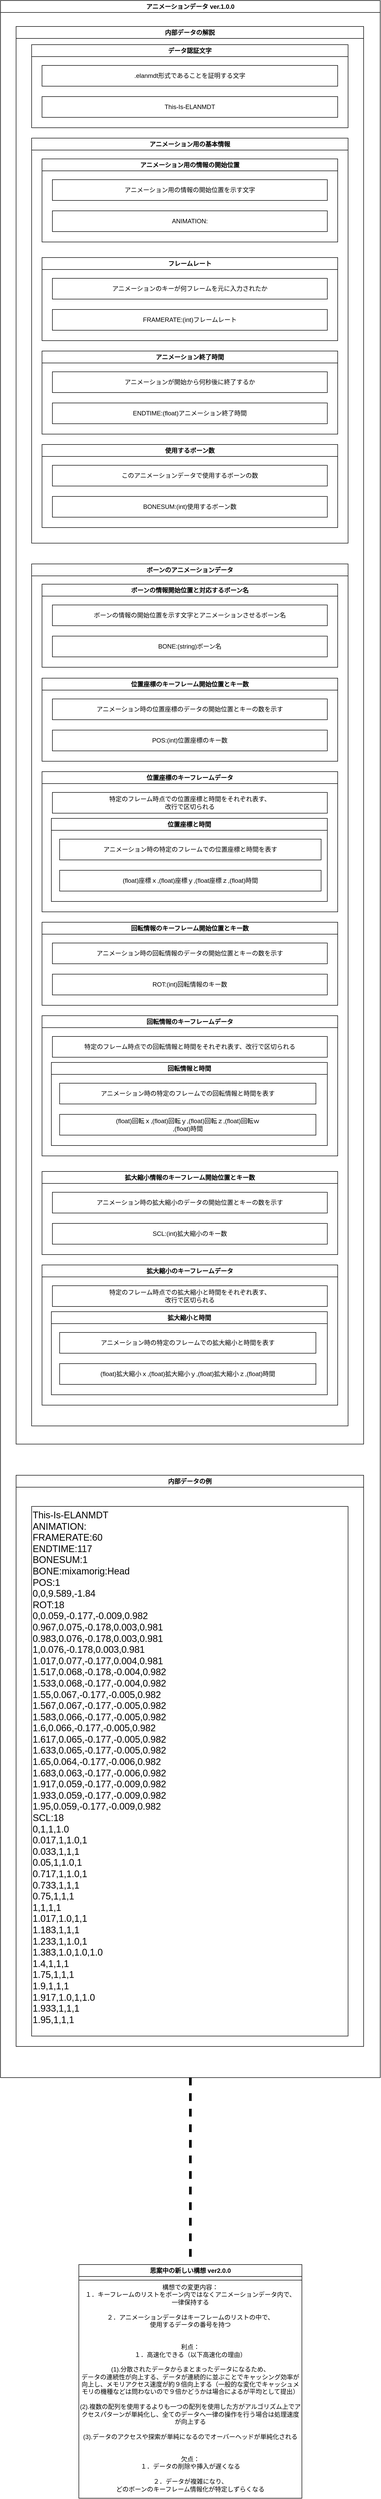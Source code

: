 <mxfile version="23.1.5" type="device" pages="2">
  <diagram name="アニメーションデータ ver.1.0.0" id="ns-oOASa20N8N9md24b6">
    <mxGraphModel dx="1050" dy="621" grid="1" gridSize="10" guides="1" tooltips="1" connect="1" arrows="1" fold="1" page="1" pageScale="1" pageWidth="827" pageHeight="1169" math="0" shadow="0">
      <root>
        <mxCell id="0" />
        <mxCell id="1" parent="0" />
        <mxCell id="GMUfneEbi1w7vBkl3CrJ-1" value="アニメーションデータ ver.1.0.0" style="swimlane;whiteSpace=wrap;html=1;swimlaneFillColor=default;startSize=23;" parent="1" vertex="1">
          <mxGeometry x="48" y="40" width="732" height="4000" as="geometry" />
        </mxCell>
        <mxCell id="xyjxqWzyAq_p76HiWR-n-2" value="内部データの解説" style="swimlane;whiteSpace=wrap;html=1;swimlaneFillColor=default;startSize=23;" parent="GMUfneEbi1w7vBkl3CrJ-1" vertex="1">
          <mxGeometry x="30" y="50" width="670" height="2730" as="geometry" />
        </mxCell>
        <mxCell id="xyjxqWzyAq_p76HiWR-n-3" value="データ認証文字" style="swimlane;whiteSpace=wrap;html=1;swimlaneFillColor=default;startSize=23;" parent="xyjxqWzyAq_p76HiWR-n-2" vertex="1">
          <mxGeometry x="30" y="35" width="610" height="160" as="geometry" />
        </mxCell>
        <mxCell id="6DJOaF95Bsvg0YeoqC6J-1" value=".elanmdt形式であることを証明する文字" style="rounded=0;whiteSpace=wrap;html=1;" parent="xyjxqWzyAq_p76HiWR-n-3" vertex="1">
          <mxGeometry x="20" y="40" width="570" height="40" as="geometry" />
        </mxCell>
        <mxCell id="6DJOaF95Bsvg0YeoqC6J-2" value="This-Is-ELANMDT" style="rounded=0;whiteSpace=wrap;html=1;" parent="xyjxqWzyAq_p76HiWR-n-3" vertex="1">
          <mxGeometry x="20" y="100" width="570" height="40" as="geometry" />
        </mxCell>
        <mxCell id="6DJOaF95Bsvg0YeoqC6J-3" value="アニメーション用の基本情報" style="swimlane;whiteSpace=wrap;html=1;swimlaneFillColor=default;startSize=23;" parent="xyjxqWzyAq_p76HiWR-n-2" vertex="1">
          <mxGeometry x="30" y="215" width="610" height="780" as="geometry" />
        </mxCell>
        <mxCell id="6DJOaF95Bsvg0YeoqC6J-6" value="アニメーション用の情報の開始位置" style="swimlane;whiteSpace=wrap;html=1;swimlaneFillColor=default;startSize=23;" parent="6DJOaF95Bsvg0YeoqC6J-3" vertex="1">
          <mxGeometry x="20" y="40" width="570" height="160" as="geometry" />
        </mxCell>
        <mxCell id="6DJOaF95Bsvg0YeoqC6J-7" value="アニメーション用の情報の開始位置を示す文字" style="rounded=0;whiteSpace=wrap;html=1;" parent="6DJOaF95Bsvg0YeoqC6J-6" vertex="1">
          <mxGeometry x="20" y="40" width="530" height="40" as="geometry" />
        </mxCell>
        <mxCell id="6DJOaF95Bsvg0YeoqC6J-8" value="ANIMATION:" style="rounded=0;whiteSpace=wrap;html=1;" parent="6DJOaF95Bsvg0YeoqC6J-6" vertex="1">
          <mxGeometry x="20" y="100" width="530" height="40" as="geometry" />
        </mxCell>
        <mxCell id="6DJOaF95Bsvg0YeoqC6J-9" value="フレームレート" style="swimlane;whiteSpace=wrap;html=1;swimlaneFillColor=default;startSize=23;" parent="6DJOaF95Bsvg0YeoqC6J-3" vertex="1">
          <mxGeometry x="20" y="230" width="570" height="160" as="geometry" />
        </mxCell>
        <mxCell id="6DJOaF95Bsvg0YeoqC6J-10" value="アニメーションのキーが何フレームを元に入力されたか" style="rounded=0;whiteSpace=wrap;html=1;" parent="6DJOaF95Bsvg0YeoqC6J-9" vertex="1">
          <mxGeometry x="20" y="40" width="530" height="40" as="geometry" />
        </mxCell>
        <mxCell id="6DJOaF95Bsvg0YeoqC6J-11" value="FRAMERATE:(int)フレームレート" style="rounded=0;whiteSpace=wrap;html=1;" parent="6DJOaF95Bsvg0YeoqC6J-9" vertex="1">
          <mxGeometry x="20" y="100" width="530" height="40" as="geometry" />
        </mxCell>
        <mxCell id="6DJOaF95Bsvg0YeoqC6J-12" value="アニメーション終了時間" style="swimlane;whiteSpace=wrap;html=1;swimlaneFillColor=default;startSize=23;" parent="6DJOaF95Bsvg0YeoqC6J-3" vertex="1">
          <mxGeometry x="20" y="410" width="570" height="160" as="geometry" />
        </mxCell>
        <mxCell id="6DJOaF95Bsvg0YeoqC6J-13" value="アニメーションが開始から何秒後に終了するか" style="rounded=0;whiteSpace=wrap;html=1;" parent="6DJOaF95Bsvg0YeoqC6J-12" vertex="1">
          <mxGeometry x="20" y="40" width="530" height="40" as="geometry" />
        </mxCell>
        <mxCell id="6DJOaF95Bsvg0YeoqC6J-14" value="ENDTIME:(float)アニメーション終了時間" style="rounded=0;whiteSpace=wrap;html=1;" parent="6DJOaF95Bsvg0YeoqC6J-12" vertex="1">
          <mxGeometry x="20" y="100" width="530" height="40" as="geometry" />
        </mxCell>
        <mxCell id="6DJOaF95Bsvg0YeoqC6J-21" value="使用するボーン数" style="swimlane;whiteSpace=wrap;html=1;swimlaneFillColor=default;startSize=23;" parent="6DJOaF95Bsvg0YeoqC6J-3" vertex="1">
          <mxGeometry x="20" y="590" width="570" height="160" as="geometry" />
        </mxCell>
        <mxCell id="6DJOaF95Bsvg0YeoqC6J-22" value="このアニメーションデータで使用するボーンの数" style="rounded=0;whiteSpace=wrap;html=1;" parent="6DJOaF95Bsvg0YeoqC6J-21" vertex="1">
          <mxGeometry x="20" y="40" width="530" height="40" as="geometry" />
        </mxCell>
        <mxCell id="6DJOaF95Bsvg0YeoqC6J-23" value="BONESUM:(int)使用するボーン数" style="rounded=0;whiteSpace=wrap;html=1;" parent="6DJOaF95Bsvg0YeoqC6J-21" vertex="1">
          <mxGeometry x="20" y="100" width="530" height="40" as="geometry" />
        </mxCell>
        <mxCell id="6DJOaF95Bsvg0YeoqC6J-18" value="ボーンのアニメーションデータ" style="swimlane;whiteSpace=wrap;html=1;swimlaneFillColor=default;startSize=23;" parent="xyjxqWzyAq_p76HiWR-n-2" vertex="1">
          <mxGeometry x="30" y="1035" width="610" height="1660" as="geometry" />
        </mxCell>
        <mxCell id="6DJOaF95Bsvg0YeoqC6J-24" value="ボーンの情報開始位置と対応するボーン名" style="swimlane;whiteSpace=wrap;html=1;swimlaneFillColor=default;startSize=23;" parent="6DJOaF95Bsvg0YeoqC6J-18" vertex="1">
          <mxGeometry x="20" y="39" width="570" height="160" as="geometry" />
        </mxCell>
        <mxCell id="6DJOaF95Bsvg0YeoqC6J-25" value="ボーンの情報の開始位置を示す文字とアニメーションさせるボーン名" style="rounded=0;whiteSpace=wrap;html=1;" parent="6DJOaF95Bsvg0YeoqC6J-24" vertex="1">
          <mxGeometry x="20" y="40" width="530" height="40" as="geometry" />
        </mxCell>
        <mxCell id="6DJOaF95Bsvg0YeoqC6J-26" value="BONE:(string)ボーン名" style="rounded=0;whiteSpace=wrap;html=1;" parent="6DJOaF95Bsvg0YeoqC6J-24" vertex="1">
          <mxGeometry x="20" y="100" width="530" height="40" as="geometry" />
        </mxCell>
        <mxCell id="az5S_fFX-L5cpTDoXgHB-1" value="位置座標のキーフレーム開始位置とキー数" style="swimlane;whiteSpace=wrap;html=1;swimlaneFillColor=default;startSize=23;" parent="6DJOaF95Bsvg0YeoqC6J-18" vertex="1">
          <mxGeometry x="20" y="220" width="570" height="160" as="geometry" />
        </mxCell>
        <mxCell id="az5S_fFX-L5cpTDoXgHB-2" value="アニメーション時の位置座標のデータの開始位置とキーの数を示す" style="rounded=0;whiteSpace=wrap;html=1;" parent="az5S_fFX-L5cpTDoXgHB-1" vertex="1">
          <mxGeometry x="20" y="40" width="530" height="40" as="geometry" />
        </mxCell>
        <mxCell id="az5S_fFX-L5cpTDoXgHB-3" value="POS:(int)位置座標のキー数" style="rounded=0;whiteSpace=wrap;html=1;" parent="az5S_fFX-L5cpTDoXgHB-1" vertex="1">
          <mxGeometry x="20" y="100" width="530" height="40" as="geometry" />
        </mxCell>
        <mxCell id="az5S_fFX-L5cpTDoXgHB-4" value="位置座標のキーフレームデータ" style="swimlane;whiteSpace=wrap;html=1;swimlaneFillColor=default;startSize=23;" parent="6DJOaF95Bsvg0YeoqC6J-18" vertex="1">
          <mxGeometry x="20" y="400" width="570" height="270" as="geometry" />
        </mxCell>
        <mxCell id="az5S_fFX-L5cpTDoXgHB-5" value="特定のフレーム時点での位置座標と時間をそれぞれ表す、&lt;br&gt;改行で区切られる" style="rounded=0;whiteSpace=wrap;html=1;" parent="az5S_fFX-L5cpTDoXgHB-4" vertex="1">
          <mxGeometry x="20" y="40" width="530" height="40" as="geometry" />
        </mxCell>
        <mxCell id="az5S_fFX-L5cpTDoXgHB-7" value="位置座標と時間" style="swimlane;whiteSpace=wrap;html=1;swimlaneFillColor=default;startSize=23;" parent="az5S_fFX-L5cpTDoXgHB-4" vertex="1">
          <mxGeometry x="18" y="90" width="532" height="160" as="geometry" />
        </mxCell>
        <mxCell id="az5S_fFX-L5cpTDoXgHB-8" value="アニメーション時の特定のフレームでの位置座標と時間を表す" style="rounded=0;whiteSpace=wrap;html=1;" parent="az5S_fFX-L5cpTDoXgHB-7" vertex="1">
          <mxGeometry x="16" y="40" width="504" height="40" as="geometry" />
        </mxCell>
        <mxCell id="az5S_fFX-L5cpTDoXgHB-9" value="(float)座標ｘ,(float)座標ｙ,(float座標ｚ,(float)時間" style="rounded=0;whiteSpace=wrap;html=1;" parent="az5S_fFX-L5cpTDoXgHB-7" vertex="1">
          <mxGeometry x="16" y="100" width="504" height="40" as="geometry" />
        </mxCell>
        <mxCell id="az5S_fFX-L5cpTDoXgHB-10" value="回転情報のキーフレームデータ" style="swimlane;whiteSpace=wrap;html=1;swimlaneFillColor=default;startSize=23;" parent="6DJOaF95Bsvg0YeoqC6J-18" vertex="1">
          <mxGeometry x="20" y="870" width="570" height="270" as="geometry" />
        </mxCell>
        <mxCell id="az5S_fFX-L5cpTDoXgHB-11" value="特定のフレーム時点での回転情報と時間をそれぞれ表す、改行で区切られる" style="rounded=0;whiteSpace=wrap;html=1;" parent="az5S_fFX-L5cpTDoXgHB-10" vertex="1">
          <mxGeometry x="20" y="40" width="530" height="40" as="geometry" />
        </mxCell>
        <mxCell id="az5S_fFX-L5cpTDoXgHB-12" value="回転情報と時間" style="swimlane;whiteSpace=wrap;html=1;swimlaneFillColor=default;startSize=23;" parent="az5S_fFX-L5cpTDoXgHB-10" vertex="1">
          <mxGeometry x="18" y="90" width="532" height="160" as="geometry" />
        </mxCell>
        <mxCell id="az5S_fFX-L5cpTDoXgHB-13" value="アニメーション時の特定のフレームでの回転情報と時間を表す" style="rounded=0;whiteSpace=wrap;html=1;" parent="az5S_fFX-L5cpTDoXgHB-12" vertex="1">
          <mxGeometry x="16" y="40" width="494" height="40" as="geometry" />
        </mxCell>
        <mxCell id="az5S_fFX-L5cpTDoXgHB-14" value="(float)回転ｘ,(float)回転ｙ,(float)回転ｚ,(float)回転ｗ&lt;br&gt;,(float)時間" style="rounded=0;whiteSpace=wrap;html=1;" parent="az5S_fFX-L5cpTDoXgHB-12" vertex="1">
          <mxGeometry x="16" y="100" width="494" height="40" as="geometry" />
        </mxCell>
        <mxCell id="az5S_fFX-L5cpTDoXgHB-15" value="回転情報のキーフレーム開始位置とキー数" style="swimlane;whiteSpace=wrap;html=1;swimlaneFillColor=default;startSize=23;" parent="6DJOaF95Bsvg0YeoqC6J-18" vertex="1">
          <mxGeometry x="20" y="690" width="570" height="160" as="geometry" />
        </mxCell>
        <mxCell id="az5S_fFX-L5cpTDoXgHB-16" value="アニメーション時の回転情報のデータの開始位置とキーの数を示す" style="rounded=0;whiteSpace=wrap;html=1;" parent="az5S_fFX-L5cpTDoXgHB-15" vertex="1">
          <mxGeometry x="20" y="40" width="530" height="40" as="geometry" />
        </mxCell>
        <mxCell id="az5S_fFX-L5cpTDoXgHB-17" value="ROT:(int)回転情報のキー数" style="rounded=0;whiteSpace=wrap;html=1;" parent="az5S_fFX-L5cpTDoXgHB-15" vertex="1">
          <mxGeometry x="20" y="100" width="530" height="40" as="geometry" />
        </mxCell>
        <mxCell id="az5S_fFX-L5cpTDoXgHB-23" value="拡大縮小のキーフレームデータ" style="swimlane;whiteSpace=wrap;html=1;swimlaneFillColor=default;startSize=23;" parent="6DJOaF95Bsvg0YeoqC6J-18" vertex="1">
          <mxGeometry x="20" y="1350" width="570" height="270" as="geometry" />
        </mxCell>
        <mxCell id="az5S_fFX-L5cpTDoXgHB-24" value="特定のフレーム時点での拡大縮小と時間をそれぞれ表す、&lt;br&gt;改行で区切られる" style="rounded=0;whiteSpace=wrap;html=1;" parent="az5S_fFX-L5cpTDoXgHB-23" vertex="1">
          <mxGeometry x="20" y="40" width="530" height="40" as="geometry" />
        </mxCell>
        <mxCell id="az5S_fFX-L5cpTDoXgHB-25" value="拡大縮小と時間" style="swimlane;whiteSpace=wrap;html=1;swimlaneFillColor=default;startSize=23;" parent="az5S_fFX-L5cpTDoXgHB-23" vertex="1">
          <mxGeometry x="18" y="90" width="532" height="160" as="geometry" />
        </mxCell>
        <mxCell id="az5S_fFX-L5cpTDoXgHB-26" value="アニメーション時の特定のフレームでの拡大縮小と時間を表す" style="rounded=0;whiteSpace=wrap;html=1;" parent="az5S_fFX-L5cpTDoXgHB-25" vertex="1">
          <mxGeometry x="16" y="40" width="494" height="40" as="geometry" />
        </mxCell>
        <mxCell id="az5S_fFX-L5cpTDoXgHB-27" value="(float)拡大縮小ｘ,(float)拡大縮小ｙ,(float)拡大縮小ｚ,(float)時間" style="rounded=0;whiteSpace=wrap;html=1;" parent="az5S_fFX-L5cpTDoXgHB-25" vertex="1">
          <mxGeometry x="16" y="100" width="494" height="40" as="geometry" />
        </mxCell>
        <mxCell id="az5S_fFX-L5cpTDoXgHB-28" value="拡大縮小情報のキーフレーム開始位置とキー数" style="swimlane;whiteSpace=wrap;html=1;swimlaneFillColor=default;startSize=23;" parent="6DJOaF95Bsvg0YeoqC6J-18" vertex="1">
          <mxGeometry x="20" y="1170" width="570" height="160" as="geometry" />
        </mxCell>
        <mxCell id="az5S_fFX-L5cpTDoXgHB-29" value="アニメーション時の拡大縮小のデータの開始位置とキーの数を示す" style="rounded=0;whiteSpace=wrap;html=1;" parent="az5S_fFX-L5cpTDoXgHB-28" vertex="1">
          <mxGeometry x="20" y="40" width="530" height="40" as="geometry" />
        </mxCell>
        <mxCell id="az5S_fFX-L5cpTDoXgHB-30" value="SCL:(int)拡大縮小のキー数" style="rounded=0;whiteSpace=wrap;html=1;" parent="az5S_fFX-L5cpTDoXgHB-28" vertex="1">
          <mxGeometry x="20" y="100" width="530" height="40" as="geometry" />
        </mxCell>
        <mxCell id="az5S_fFX-L5cpTDoXgHB-33" value="内部データの例" style="swimlane;whiteSpace=wrap;html=1;swimlaneFillColor=default;startSize=23;" parent="GMUfneEbi1w7vBkl3CrJ-1" vertex="1">
          <mxGeometry x="30" y="2840" width="670" height="1100" as="geometry" />
        </mxCell>
        <mxCell id="az5S_fFX-L5cpTDoXgHB-78" value="&lt;div style=&quot;font-size: 18px;&quot;&gt;This-Is-ELANMDT&lt;/div&gt;&lt;div style=&quot;font-size: 18px;&quot;&gt;ANIMATION:&lt;/div&gt;&lt;div style=&quot;font-size: 18px;&quot;&gt;FRAMERATE:60&lt;/div&gt;&lt;div style=&quot;font-size: 18px;&quot;&gt;ENDTIME:117&lt;/div&gt;&lt;div style=&quot;font-size: 18px;&quot;&gt;BONESUM:1&lt;/div&gt;&lt;div style=&quot;font-size: 18px;&quot;&gt;BONE:mixamorig:Head&lt;/div&gt;&lt;div style=&quot;font-size: 18px;&quot;&gt;POS:1&lt;/div&gt;&lt;div style=&quot;font-size: 18px;&quot;&gt;0,0,9.589,-1.84&lt;/div&gt;&lt;div style=&quot;font-size: 18px;&quot;&gt;ROT:18&lt;/div&gt;&lt;div style=&quot;font-size: 18px;&quot;&gt;0,0.059,-0.177,-0.009,0.982&lt;/div&gt;&lt;div style=&quot;font-size: 18px;&quot;&gt;0.967,0.075,-0.178,0.003,0.981&lt;/div&gt;&lt;div style=&quot;font-size: 18px;&quot;&gt;0.983,0.076,-0.178,0.003,0.981&lt;/div&gt;&lt;div style=&quot;font-size: 18px;&quot;&gt;1,0.076,-0.178,0.003,0.981&lt;/div&gt;&lt;div style=&quot;font-size: 18px;&quot;&gt;1.017,0.077,-0.177,0.004,0.981&lt;/div&gt;&lt;div style=&quot;font-size: 18px;&quot;&gt;1.517,0.068,-0.178,-0.004,0.982&lt;/div&gt;&lt;div style=&quot;font-size: 18px;&quot;&gt;1.533,0.068,-0.177,-0.004,0.982&lt;/div&gt;&lt;div style=&quot;font-size: 18px;&quot;&gt;1.55,0.067,-0.177,-0.005,0.982&lt;/div&gt;&lt;div style=&quot;font-size: 18px;&quot;&gt;1.567,0.067,-0.177,-0.005,0.982&lt;/div&gt;&lt;div style=&quot;font-size: 18px;&quot;&gt;1.583,0.066,-0.177,-0.005,0.982&lt;/div&gt;&lt;div style=&quot;font-size: 18px;&quot;&gt;1.6,0.066,-0.177,-0.005,0.982&lt;/div&gt;&lt;div style=&quot;font-size: 18px;&quot;&gt;1.617,0.065,-0.177,-0.005,0.982&lt;/div&gt;&lt;div style=&quot;font-size: 18px;&quot;&gt;1.633,0.065,-0.177,-0.005,0.982&lt;/div&gt;&lt;div style=&quot;font-size: 18px;&quot;&gt;1.65,0.064,-0.177,-0.006,0.982&lt;/div&gt;&lt;div style=&quot;font-size: 18px;&quot;&gt;1.683,0.063,-0.177,-0.006,0.982&lt;/div&gt;&lt;div style=&quot;font-size: 18px;&quot;&gt;1.917,0.059,-0.177,-0.009,0.982&lt;/div&gt;&lt;div style=&quot;font-size: 18px;&quot;&gt;1.933,0.059,-0.177,-0.009,0.982&lt;/div&gt;&lt;div style=&quot;font-size: 18px;&quot;&gt;1.95,0.059,-0.177,-0.009,0.982&lt;/div&gt;&lt;div style=&quot;font-size: 18px;&quot;&gt;SCL:18&lt;/div&gt;&lt;div style=&quot;font-size: 18px;&quot;&gt;0,1,1,1.0&lt;/div&gt;&lt;div style=&quot;font-size: 18px;&quot;&gt;0.017,1,1.0,1&lt;/div&gt;&lt;div style=&quot;font-size: 18px;&quot;&gt;0.033,1,1,1&lt;/div&gt;&lt;div style=&quot;font-size: 18px;&quot;&gt;0.05,1,1.0,1&lt;/div&gt;&lt;div style=&quot;font-size: 18px;&quot;&gt;0.717,1,1.0,1&lt;/div&gt;&lt;div style=&quot;font-size: 18px;&quot;&gt;0.733,1,1,1&lt;/div&gt;&lt;div style=&quot;font-size: 18px;&quot;&gt;0.75,1,1,1&lt;/div&gt;&lt;div style=&quot;font-size: 18px;&quot;&gt;1,1,1,1&lt;/div&gt;&lt;div style=&quot;font-size: 18px;&quot;&gt;1.017,1.0,1,1&lt;/div&gt;&lt;div style=&quot;font-size: 18px;&quot;&gt;1.183,1,1,1&lt;/div&gt;&lt;div style=&quot;font-size: 18px;&quot;&gt;1.233,1,1.0,1&lt;/div&gt;&lt;div style=&quot;font-size: 18px;&quot;&gt;1.383,1.0,1.0,1.0&lt;/div&gt;&lt;div style=&quot;font-size: 18px;&quot;&gt;1.4,1,1,1&lt;/div&gt;&lt;div style=&quot;font-size: 18px;&quot;&gt;1.75,1,1,1&lt;/div&gt;&lt;div style=&quot;font-size: 18px;&quot;&gt;1.9,1,1,1&lt;/div&gt;&lt;div style=&quot;font-size: 18px;&quot;&gt;1.917,1.0,1,1.0&lt;/div&gt;&lt;div style=&quot;font-size: 18px;&quot;&gt;1.933,1,1,1&lt;/div&gt;&lt;div style=&quot;font-size: 18px;&quot;&gt;1.95,1,1,1&lt;/div&gt;" style="rounded=0;whiteSpace=wrap;html=1;align=left;verticalAlign=top;fontSize=18;" parent="az5S_fFX-L5cpTDoXgHB-33" vertex="1">
          <mxGeometry x="30" y="60" width="610" height="1020" as="geometry" />
        </mxCell>
        <mxCell id="SUwbFnlYb4hJcepookji-2" value="" style="endArrow=none;dashed=1;html=1;strokeWidth=5;rounded=0;entryX=0.5;entryY=0;entryDx=0;entryDy=0;exitX=0.5;exitY=1;exitDx=0;exitDy=0;" parent="1" source="GMUfneEbi1w7vBkl3CrJ-1" target="SUwbFnlYb4hJcepookji-3" edge="1">
          <mxGeometry width="50" height="50" relative="1" as="geometry">
            <mxPoint x="450" y="4080" as="sourcePoint" />
            <mxPoint x="709" y="3580" as="targetPoint" />
          </mxGeometry>
        </mxCell>
        <mxCell id="SUwbFnlYb4hJcepookji-3" value="思案中の新しい構想 ver2.0.0" style="swimlane;whiteSpace=wrap;html=1;swimlaneFillColor=default;" parent="1" vertex="1">
          <mxGeometry x="199" y="4400" width="430" height="450" as="geometry" />
        </mxCell>
        <mxCell id="SUwbFnlYb4hJcepookji-4" value="構想での変更内容：&lt;br&gt;１．キーフレームのリストをボーン内ではなくアニメーションデータ内で、&lt;br&gt;一律保持する&lt;br&gt;&lt;br&gt;２．アニメーションデータはキーフレームのリストの中で、&lt;br&gt;使用するデータの番号を持つ&lt;br&gt;&lt;br&gt;&lt;br&gt;利点：&lt;br&gt;１．高速化できる（以下高速化の理由）&lt;br&gt;&lt;br&gt;(1).分散されたデータからまとまったデータになるため、&lt;br&gt;データの連続性が向上する、データが連続的に並ぶことでキャッシング効率が向上し、メモリアクセス速度が約９倍向上する（一般的な変化でキャッシュメモリの機種などは問わないので９倍かどうかは場合によるが平均として提出）&lt;br&gt;&lt;br&gt;(2).複数の配列を使用するよりも一つの配列を使用した方がアルゴリズム上でアクセスパターンが単純化し、全てのデータへ一律の操作を行う場合は処理速度が向上する&lt;br&gt;&lt;br&gt;(3).データのアクセスや探索が単純になるのでオーバーヘッドが単純化される&lt;br&gt;&lt;br&gt;&lt;br&gt;欠点：&lt;br&gt;１．データの削除や挿入が遅くなる&lt;br&gt;&lt;br&gt;２．データが複雑になり、&lt;br&gt;どのボーンのキーフレーム情報化が特定しずらくなる" style="rounded=0;whiteSpace=wrap;html=1;horizontal=1;verticalAlign=top;" parent="SUwbFnlYb4hJcepookji-3" vertex="1">
          <mxGeometry y="30" width="430" height="420" as="geometry" />
        </mxCell>
      </root>
    </mxGraphModel>
  </diagram>
  <diagram id="RpcI-Fc32tAG5pqE7Hcq" name="アニメーションデータ ver.2.0.0">
    <mxGraphModel dx="1050" dy="621" grid="1" gridSize="10" guides="1" tooltips="1" connect="1" arrows="1" fold="1" page="1" pageScale="1" pageWidth="827" pageHeight="1169" math="0" shadow="0">
      <root>
        <mxCell id="0" />
        <mxCell id="1" parent="0" />
        <mxCell id="58IFB2WP7LMsStTimwMG-1" value="アニメーションデータ ver.2.0.0" style="swimlane;whiteSpace=wrap;html=1;swimlaneFillColor=default;startSize=23;" parent="1" vertex="1">
          <mxGeometry x="48" y="40" width="732" height="4600" as="geometry" />
        </mxCell>
        <mxCell id="58IFB2WP7LMsStTimwMG-2" value="内部データの解説" style="swimlane;whiteSpace=wrap;html=1;swimlaneFillColor=default;startSize=23;" parent="58IFB2WP7LMsStTimwMG-1" vertex="1">
          <mxGeometry x="30" y="50" width="670" height="3280" as="geometry" />
        </mxCell>
        <mxCell id="58IFB2WP7LMsStTimwMG-3" value="データ認証文字" style="swimlane;whiteSpace=wrap;html=1;swimlaneFillColor=default;startSize=23;" parent="58IFB2WP7LMsStTimwMG-2" vertex="1">
          <mxGeometry x="30" y="35" width="610" height="160" as="geometry" />
        </mxCell>
        <mxCell id="58IFB2WP7LMsStTimwMG-4" value=".elanmdt形式であることを証明する文字" style="rounded=0;whiteSpace=wrap;html=1;" parent="58IFB2WP7LMsStTimwMG-3" vertex="1">
          <mxGeometry x="20" y="40" width="570" height="40" as="geometry" />
        </mxCell>
        <mxCell id="58IFB2WP7LMsStTimwMG-5" value="This-Is-ELANMDT" style="rounded=0;whiteSpace=wrap;html=1;" parent="58IFB2WP7LMsStTimwMG-3" vertex="1">
          <mxGeometry x="20" y="100" width="570" height="40" as="geometry" />
        </mxCell>
        <mxCell id="58IFB2WP7LMsStTimwMG-6" value="アニメーション用の基本情報" style="swimlane;whiteSpace=wrap;html=1;swimlaneFillColor=default;startSize=23;" parent="58IFB2WP7LMsStTimwMG-2" vertex="1">
          <mxGeometry x="30" y="215" width="610" height="595" as="geometry" />
        </mxCell>
        <mxCell id="58IFB2WP7LMsStTimwMG-7" value="アニメーション用の情報の開始位置" style="swimlane;whiteSpace=wrap;html=1;swimlaneFillColor=default;startSize=23;" parent="58IFB2WP7LMsStTimwMG-6" vertex="1">
          <mxGeometry x="20" y="40" width="570" height="160" as="geometry" />
        </mxCell>
        <mxCell id="58IFB2WP7LMsStTimwMG-8" value="アニメーション用の情報の開始位置を示す文字" style="rounded=0;whiteSpace=wrap;html=1;" parent="58IFB2WP7LMsStTimwMG-7" vertex="1">
          <mxGeometry x="20" y="40" width="530" height="40" as="geometry" />
        </mxCell>
        <mxCell id="58IFB2WP7LMsStTimwMG-9" value="ANIMATION:" style="rounded=0;whiteSpace=wrap;html=1;" parent="58IFB2WP7LMsStTimwMG-7" vertex="1">
          <mxGeometry x="20" y="100" width="530" height="40" as="geometry" />
        </mxCell>
        <mxCell id="58IFB2WP7LMsStTimwMG-10" value="フレームレート" style="swimlane;whiteSpace=wrap;html=1;swimlaneFillColor=default;startSize=23;" parent="58IFB2WP7LMsStTimwMG-6" vertex="1">
          <mxGeometry x="20" y="230" width="570" height="160" as="geometry" />
        </mxCell>
        <mxCell id="58IFB2WP7LMsStTimwMG-11" value="アニメーションのキーが何フレームを元に入力されたか" style="rounded=0;whiteSpace=wrap;html=1;" parent="58IFB2WP7LMsStTimwMG-10" vertex="1">
          <mxGeometry x="20" y="40" width="530" height="40" as="geometry" />
        </mxCell>
        <mxCell id="58IFB2WP7LMsStTimwMG-12" value="FRAMERATE:(int)フレームレート" style="rounded=0;whiteSpace=wrap;html=1;" parent="58IFB2WP7LMsStTimwMG-10" vertex="1">
          <mxGeometry x="20" y="100" width="530" height="40" as="geometry" />
        </mxCell>
        <mxCell id="58IFB2WP7LMsStTimwMG-13" value="アニメーション終了時間" style="swimlane;whiteSpace=wrap;html=1;swimlaneFillColor=default;startSize=23;" parent="58IFB2WP7LMsStTimwMG-6" vertex="1">
          <mxGeometry x="20" y="410" width="570" height="160" as="geometry" />
        </mxCell>
        <mxCell id="58IFB2WP7LMsStTimwMG-14" value="アニメーションが開始から何秒後に終了するか" style="rounded=0;whiteSpace=wrap;html=1;" parent="58IFB2WP7LMsStTimwMG-13" vertex="1">
          <mxGeometry x="20" y="40" width="530" height="40" as="geometry" />
        </mxCell>
        <mxCell id="58IFB2WP7LMsStTimwMG-15" value="ENDTIME:(float)アニメーション終了時間" style="rounded=0;whiteSpace=wrap;html=1;" parent="58IFB2WP7LMsStTimwMG-13" vertex="1">
          <mxGeometry x="20" y="100" width="530" height="40" as="geometry" />
        </mxCell>
        <mxCell id="58IFB2WP7LMsStTimwMG-19" value="ボーンのアニメーションデータ" style="swimlane;whiteSpace=wrap;html=1;swimlaneFillColor=default;startSize=23;" parent="58IFB2WP7LMsStTimwMG-2" vertex="1">
          <mxGeometry x="30" y="2460" width="610" height="800" as="geometry" />
        </mxCell>
        <mxCell id="58IFB2WP7LMsStTimwMG-20" value="ボーンの情報開始位置と対応するボーン名" style="swimlane;whiteSpace=wrap;html=1;swimlaneFillColor=default;startSize=23;" parent="58IFB2WP7LMsStTimwMG-19" vertex="1">
          <mxGeometry x="20" y="45" width="570" height="160" as="geometry" />
        </mxCell>
        <mxCell id="58IFB2WP7LMsStTimwMG-21" value="ボーンの情報の開始位置を示す文字とアニメーションさせるボーン名" style="rounded=0;whiteSpace=wrap;html=1;" parent="58IFB2WP7LMsStTimwMG-20" vertex="1">
          <mxGeometry x="20" y="40" width="530" height="40" as="geometry" />
        </mxCell>
        <mxCell id="58IFB2WP7LMsStTimwMG-22" value="BONE:(string)ボーン名" style="rounded=0;whiteSpace=wrap;html=1;" parent="58IFB2WP7LMsStTimwMG-20" vertex="1">
          <mxGeometry x="20" y="100" width="530" height="40" as="geometry" />
        </mxCell>
        <mxCell id="2RQAqguAtwkUrcWFKZFE-4" value="使用する位置座標のキーフレーム数と使用する番号の開始番号" style="swimlane;whiteSpace=wrap;html=1;swimlaneFillColor=default;startSize=23;" parent="58IFB2WP7LMsStTimwMG-19" vertex="1">
          <mxGeometry x="20" y="230" width="570" height="160" as="geometry" />
        </mxCell>
        <mxCell id="2RQAqguAtwkUrcWFKZFE-5" value="使用するキーフレームの開始番地と終了番号を持つことで&lt;br&gt;位置座標のキーフレームリスト内のどこからどこまでが使用するデータかを指定できる" style="rounded=0;whiteSpace=wrap;html=1;" parent="2RQAqguAtwkUrcWFKZFE-4" vertex="1">
          <mxGeometry x="20" y="40" width="530" height="40" as="geometry" />
        </mxCell>
        <mxCell id="2RQAqguAtwkUrcWFKZFE-6" value="(int)開始番号,(int)終了番号" style="rounded=0;whiteSpace=wrap;html=1;" parent="2RQAqguAtwkUrcWFKZFE-4" vertex="1">
          <mxGeometry x="20" y="100" width="530" height="40" as="geometry" />
        </mxCell>
        <mxCell id="2RQAqguAtwkUrcWFKZFE-7" value="回転情報のキーフレーム数と使用する番号の開始番号" style="swimlane;whiteSpace=wrap;html=1;swimlaneFillColor=default;startSize=23;" parent="58IFB2WP7LMsStTimwMG-19" vertex="1">
          <mxGeometry x="20" y="420" width="570" height="160" as="geometry" />
        </mxCell>
        <mxCell id="2RQAqguAtwkUrcWFKZFE-8" value="使用するキーフレームの開始番地と終了番号を持つことで&lt;br&gt;回転情報のキーフレームリスト内のどこからどこまでが使用するデータかを指定できる" style="rounded=0;whiteSpace=wrap;html=1;" parent="2RQAqguAtwkUrcWFKZFE-7" vertex="1">
          <mxGeometry x="20" y="40" width="530" height="40" as="geometry" />
        </mxCell>
        <mxCell id="slc8qmWwCd6hQzcKO4-u-1" value="(int)開始番号,(int)終了番号" style="rounded=0;whiteSpace=wrap;html=1;" parent="2RQAqguAtwkUrcWFKZFE-7" vertex="1">
          <mxGeometry x="20" y="100" width="530" height="40" as="geometry" />
        </mxCell>
        <mxCell id="2RQAqguAtwkUrcWFKZFE-10" value="拡大縮小のキーフレーム数と使用する番号の開始番号" style="swimlane;whiteSpace=wrap;html=1;swimlaneFillColor=default;startSize=23;" parent="58IFB2WP7LMsStTimwMG-19" vertex="1">
          <mxGeometry x="20" y="610" width="570" height="160" as="geometry" />
        </mxCell>
        <mxCell id="2RQAqguAtwkUrcWFKZFE-11" value="使用するキーフレームの開始番地と終了番号を持つことで&lt;br&gt;拡大縮小のキーフレームリスト内のどこからどこまでが使用するデータかを指定できる" style="rounded=0;whiteSpace=wrap;html=1;" parent="2RQAqguAtwkUrcWFKZFE-10" vertex="1">
          <mxGeometry x="20" y="40" width="530" height="40" as="geometry" />
        </mxCell>
        <mxCell id="slc8qmWwCd6hQzcKO4-u-2" value="(int)開始番号,(int)終了番号" style="rounded=0;whiteSpace=wrap;html=1;" parent="2RQAqguAtwkUrcWFKZFE-10" vertex="1">
          <mxGeometry x="21" y="100" width="530" height="40" as="geometry" />
        </mxCell>
        <mxCell id="58IFB2WP7LMsStTimwMG-26" value="位置座標のキーフレームデータ" style="swimlane;whiteSpace=wrap;html=1;swimlaneFillColor=default;startSize=23;" parent="58IFB2WP7LMsStTimwMG-2" vertex="1">
          <mxGeometry x="50" y="1010" width="570" height="270" as="geometry" />
        </mxCell>
        <mxCell id="58IFB2WP7LMsStTimwMG-27" value="特定のフレーム時点での位置座標と時間をそれぞれ表す、&lt;br&gt;改行で区切られる" style="rounded=0;whiteSpace=wrap;html=1;" parent="58IFB2WP7LMsStTimwMG-26" vertex="1">
          <mxGeometry x="20" y="40" width="530" height="40" as="geometry" />
        </mxCell>
        <mxCell id="58IFB2WP7LMsStTimwMG-28" value="位置座標と時間" style="swimlane;whiteSpace=wrap;html=1;swimlaneFillColor=default;startSize=23;" parent="58IFB2WP7LMsStTimwMG-26" vertex="1">
          <mxGeometry x="18" y="90" width="532" height="160" as="geometry" />
        </mxCell>
        <mxCell id="58IFB2WP7LMsStTimwMG-29" value="アニメーション時の特定のフレームでの位置座標と時間を表す" style="rounded=0;whiteSpace=wrap;html=1;" parent="58IFB2WP7LMsStTimwMG-28" vertex="1">
          <mxGeometry x="16" y="40" width="504" height="40" as="geometry" />
        </mxCell>
        <mxCell id="58IFB2WP7LMsStTimwMG-30" value="(float)座標ｘ,(float)座標ｙ,(float座標ｚ,(float)時間" style="rounded=0;whiteSpace=wrap;html=1;" parent="58IFB2WP7LMsStTimwMG-28" vertex="1">
          <mxGeometry x="16" y="100" width="504" height="40" as="geometry" />
        </mxCell>
        <mxCell id="58IFB2WP7LMsStTimwMG-23" value="位置座標のキーフレーム開始位置とキー数" style="swimlane;whiteSpace=wrap;html=1;swimlaneFillColor=default;startSize=23;" parent="58IFB2WP7LMsStTimwMG-2" vertex="1">
          <mxGeometry x="50" y="830" width="570" height="160" as="geometry" />
        </mxCell>
        <mxCell id="58IFB2WP7LMsStTimwMG-24" value="アニメーション時の位置座標のデータの開始位置とキーの数を示す" style="rounded=0;whiteSpace=wrap;html=1;" parent="58IFB2WP7LMsStTimwMG-23" vertex="1">
          <mxGeometry x="20" y="40" width="530" height="40" as="geometry" />
        </mxCell>
        <mxCell id="58IFB2WP7LMsStTimwMG-25" value="POS:(int)位置座標のキー数" style="rounded=0;whiteSpace=wrap;html=1;" parent="58IFB2WP7LMsStTimwMG-23" vertex="1">
          <mxGeometry x="20" y="100" width="530" height="40" as="geometry" />
        </mxCell>
        <mxCell id="58IFB2WP7LMsStTimwMG-36" value="回転情報のキーフレーム開始位置とキー数" style="swimlane;whiteSpace=wrap;html=1;swimlaneFillColor=default;startSize=23;" parent="58IFB2WP7LMsStTimwMG-2" vertex="1">
          <mxGeometry x="50" y="1300" width="570" height="160" as="geometry" />
        </mxCell>
        <mxCell id="58IFB2WP7LMsStTimwMG-37" value="アニメーション時の回転情報のデータの開始位置とキーの数を示す" style="rounded=0;whiteSpace=wrap;html=1;" parent="58IFB2WP7LMsStTimwMG-36" vertex="1">
          <mxGeometry x="20" y="40" width="530" height="40" as="geometry" />
        </mxCell>
        <mxCell id="58IFB2WP7LMsStTimwMG-38" value="ROT:(int)回転情報のキー数" style="rounded=0;whiteSpace=wrap;html=1;" parent="58IFB2WP7LMsStTimwMG-36" vertex="1">
          <mxGeometry x="20" y="100" width="530" height="40" as="geometry" />
        </mxCell>
        <mxCell id="58IFB2WP7LMsStTimwMG-31" value="回転情報のキーフレームデータ" style="swimlane;whiteSpace=wrap;html=1;swimlaneFillColor=default;startSize=23;" parent="58IFB2WP7LMsStTimwMG-2" vertex="1">
          <mxGeometry x="50" y="1480" width="570" height="270" as="geometry" />
        </mxCell>
        <mxCell id="58IFB2WP7LMsStTimwMG-32" value="特定のフレーム時点での回転情報と時間をそれぞれ表す、改行で区切られる" style="rounded=0;whiteSpace=wrap;html=1;" parent="58IFB2WP7LMsStTimwMG-31" vertex="1">
          <mxGeometry x="20" y="40" width="530" height="40" as="geometry" />
        </mxCell>
        <mxCell id="58IFB2WP7LMsStTimwMG-33" value="回転情報と時間" style="swimlane;whiteSpace=wrap;html=1;swimlaneFillColor=default;startSize=23;" parent="58IFB2WP7LMsStTimwMG-31" vertex="1">
          <mxGeometry x="18" y="90" width="532" height="160" as="geometry" />
        </mxCell>
        <mxCell id="58IFB2WP7LMsStTimwMG-34" value="アニメーション時の特定のフレームでの回転情報と時間を表す" style="rounded=0;whiteSpace=wrap;html=1;" parent="58IFB2WP7LMsStTimwMG-33" vertex="1">
          <mxGeometry x="16" y="40" width="494" height="40" as="geometry" />
        </mxCell>
        <mxCell id="58IFB2WP7LMsStTimwMG-35" value="(float)回転ｘ,(float)回転ｙ,(float)回転ｚ,(float)回転ｗ&lt;br&gt;,(float)時間" style="rounded=0;whiteSpace=wrap;html=1;" parent="58IFB2WP7LMsStTimwMG-33" vertex="1">
          <mxGeometry x="16" y="100" width="494" height="40" as="geometry" />
        </mxCell>
        <mxCell id="58IFB2WP7LMsStTimwMG-44" value="拡大縮小情報のキーフレーム開始位置とキー数" style="swimlane;whiteSpace=wrap;html=1;swimlaneFillColor=default;startSize=23;" parent="58IFB2WP7LMsStTimwMG-2" vertex="1">
          <mxGeometry x="50" y="1780" width="570" height="160" as="geometry" />
        </mxCell>
        <mxCell id="58IFB2WP7LMsStTimwMG-45" value="アニメーション時の拡大縮小のデータの開始位置とキーの数を示す" style="rounded=0;whiteSpace=wrap;html=1;" parent="58IFB2WP7LMsStTimwMG-44" vertex="1">
          <mxGeometry x="20" y="40" width="530" height="40" as="geometry" />
        </mxCell>
        <mxCell id="58IFB2WP7LMsStTimwMG-46" value="SCL:(int)拡大縮小のキー数" style="rounded=0;whiteSpace=wrap;html=1;" parent="58IFB2WP7LMsStTimwMG-44" vertex="1">
          <mxGeometry x="20" y="100" width="530" height="40" as="geometry" />
        </mxCell>
        <mxCell id="58IFB2WP7LMsStTimwMG-39" value="拡大縮小のキーフレームデータ" style="swimlane;whiteSpace=wrap;html=1;swimlaneFillColor=default;startSize=23;" parent="58IFB2WP7LMsStTimwMG-2" vertex="1">
          <mxGeometry x="50" y="1960" width="570" height="270" as="geometry" />
        </mxCell>
        <mxCell id="58IFB2WP7LMsStTimwMG-40" value="特定のフレーム時点での拡大縮小と時間をそれぞれ表す、&lt;br&gt;改行で区切られる" style="rounded=0;whiteSpace=wrap;html=1;" parent="58IFB2WP7LMsStTimwMG-39" vertex="1">
          <mxGeometry x="20" y="40" width="530" height="40" as="geometry" />
        </mxCell>
        <mxCell id="58IFB2WP7LMsStTimwMG-41" value="拡大縮小と時間" style="swimlane;whiteSpace=wrap;html=1;swimlaneFillColor=default;startSize=23;" parent="58IFB2WP7LMsStTimwMG-39" vertex="1">
          <mxGeometry x="18" y="90" width="532" height="160" as="geometry" />
        </mxCell>
        <mxCell id="58IFB2WP7LMsStTimwMG-42" value="アニメーション時の特定のフレームでの拡大縮小と時間を表す" style="rounded=0;whiteSpace=wrap;html=1;" parent="58IFB2WP7LMsStTimwMG-41" vertex="1">
          <mxGeometry x="16" y="40" width="494" height="40" as="geometry" />
        </mxCell>
        <mxCell id="58IFB2WP7LMsStTimwMG-43" value="(float)拡大縮小ｘ,(float)拡大縮小ｙ,(float)拡大縮小ｚ,(float)時間" style="rounded=0;whiteSpace=wrap;html=1;" parent="58IFB2WP7LMsStTimwMG-41" vertex="1">
          <mxGeometry x="16" y="100" width="494" height="40" as="geometry" />
        </mxCell>
        <mxCell id="58IFB2WP7LMsStTimwMG-16" value="使用するボーン数" style="swimlane;whiteSpace=wrap;html=1;swimlaneFillColor=default;startSize=23;" parent="58IFB2WP7LMsStTimwMG-2" vertex="1">
          <mxGeometry x="50" y="2260" width="570" height="160" as="geometry" />
        </mxCell>
        <mxCell id="58IFB2WP7LMsStTimwMG-17" value="このアニメーションデータで使用するボーンの数" style="rounded=0;whiteSpace=wrap;html=1;" parent="58IFB2WP7LMsStTimwMG-16" vertex="1">
          <mxGeometry x="20" y="40" width="530" height="40" as="geometry" />
        </mxCell>
        <mxCell id="58IFB2WP7LMsStTimwMG-18" value="BONESUM:(int)使用するボーン数" style="rounded=0;whiteSpace=wrap;html=1;" parent="58IFB2WP7LMsStTimwMG-16" vertex="1">
          <mxGeometry x="20" y="100" width="530" height="40" as="geometry" />
        </mxCell>
        <mxCell id="58IFB2WP7LMsStTimwMG-47" value="内部データの例" style="swimlane;whiteSpace=wrap;html=1;swimlaneFillColor=default;startSize=23;" parent="58IFB2WP7LMsStTimwMG-1" vertex="1">
          <mxGeometry x="30" y="3350" width="670" height="1230" as="geometry" />
        </mxCell>
        <mxCell id="58IFB2WP7LMsStTimwMG-48" value="&lt;div style=&quot;font-size: 18px;&quot;&gt;This-Is-ELANMDT&lt;/div&gt;&lt;div style=&quot;font-size: 18px;&quot;&gt;ANIMATION:&lt;/div&gt;&lt;div style=&quot;font-size: 18px;&quot;&gt;FRAMERATE:60&lt;/div&gt;&lt;div style=&quot;font-size: 18px;&quot;&gt;ENDTIME:117&lt;/div&gt;&lt;div style=&quot;font-size: 18px;&quot;&gt;POS:1&lt;/div&gt;&lt;div style=&quot;font-size: 18px;&quot;&gt;0,0,9.589,-1.84&lt;/div&gt;&lt;div style=&quot;font-size: 18px;&quot;&gt;ROT:18&lt;/div&gt;&lt;div style=&quot;font-size: 18px;&quot;&gt;0,0.059,-0.177,-0.009,0.982&lt;/div&gt;&lt;div style=&quot;font-size: 18px;&quot;&gt;0.967,0.075,-0.178,0.003,0.981&lt;/div&gt;&lt;div style=&quot;font-size: 18px;&quot;&gt;0.983,0.076,-0.178,0.003,0.981&lt;/div&gt;&lt;div style=&quot;font-size: 18px;&quot;&gt;1,0.076,-0.178,0.003,0.981&lt;/div&gt;&lt;div style=&quot;font-size: 18px;&quot;&gt;1.017,0.077,-0.177,0.004,0.981&lt;/div&gt;&lt;div style=&quot;font-size: 18px;&quot;&gt;1.517,0.068,-0.178,-0.004,0.982&lt;/div&gt;&lt;div style=&quot;font-size: 18px;&quot;&gt;1.533,0.068,-0.177,-0.004,0.982&lt;/div&gt;&lt;div style=&quot;font-size: 18px;&quot;&gt;1.55,0.067,-0.177,-0.005,0.982&lt;/div&gt;&lt;div style=&quot;font-size: 18px;&quot;&gt;1.567,0.067,-0.177,-0.005,0.982&lt;/div&gt;&lt;div style=&quot;font-size: 18px;&quot;&gt;1.583,0.066,-0.177,-0.005,0.982&lt;/div&gt;&lt;div style=&quot;font-size: 18px;&quot;&gt;1.6,0.066,-0.177,-0.005,0.982&lt;/div&gt;&lt;div style=&quot;font-size: 18px;&quot;&gt;1.617,0.065,-0.177,-0.005,0.982&lt;/div&gt;&lt;div style=&quot;font-size: 18px;&quot;&gt;1.633,0.065,-0.177,-0.005,0.982&lt;/div&gt;&lt;div style=&quot;font-size: 18px;&quot;&gt;1.65,0.064,-0.177,-0.006,0.982&lt;/div&gt;&lt;div style=&quot;font-size: 18px;&quot;&gt;1.683,0.063,-0.177,-0.006,0.982&lt;/div&gt;&lt;div style=&quot;font-size: 18px;&quot;&gt;1.917,0.059,-0.177,-0.009,0.982&lt;/div&gt;&lt;div style=&quot;font-size: 18px;&quot;&gt;1.933,0.059,-0.177,-0.009,0.982&lt;/div&gt;&lt;div style=&quot;font-size: 18px;&quot;&gt;1.95,0.059,-0.177,-0.009,0.982&lt;/div&gt;&lt;div style=&quot;font-size: 18px;&quot;&gt;SCL:18&lt;/div&gt;&lt;div style=&quot;font-size: 18px;&quot;&gt;0,1,1,1.0&lt;/div&gt;&lt;div style=&quot;font-size: 18px;&quot;&gt;0.017,1,1.0,1&lt;/div&gt;&lt;div style=&quot;font-size: 18px;&quot;&gt;0.033,1,1,1&lt;/div&gt;&lt;div style=&quot;font-size: 18px;&quot;&gt;0.05,1,1.0,1&lt;/div&gt;&lt;div style=&quot;font-size: 18px;&quot;&gt;0.717,1,1.0,1&lt;/div&gt;&lt;div style=&quot;font-size: 18px;&quot;&gt;0.733,1,1,1&lt;/div&gt;&lt;div style=&quot;font-size: 18px;&quot;&gt;0.75,1,1,1&lt;/div&gt;&lt;div style=&quot;font-size: 18px;&quot;&gt;1,1,1,1&lt;/div&gt;&lt;div style=&quot;font-size: 18px;&quot;&gt;1.017,1.0,1,1&lt;/div&gt;&lt;div style=&quot;font-size: 18px;&quot;&gt;1.183,1,1,1&lt;/div&gt;&lt;div style=&quot;font-size: 18px;&quot;&gt;1.233,1,1.0,1&lt;/div&gt;&lt;div style=&quot;font-size: 18px;&quot;&gt;1.383,1.0,1.0,1.0&lt;/div&gt;&lt;div style=&quot;font-size: 18px;&quot;&gt;1.4,1,1,1&lt;/div&gt;&lt;div style=&quot;font-size: 18px;&quot;&gt;1.75,1,1,1&lt;/div&gt;&lt;div style=&quot;font-size: 18px;&quot;&gt;1.9,1,1,1&lt;/div&gt;&lt;div style=&quot;font-size: 18px;&quot;&gt;1.917,1.0,1,1.0&lt;/div&gt;&lt;div style=&quot;font-size: 18px;&quot;&gt;1.933,1,1,1&lt;/div&gt;&lt;div style=&quot;font-size: 18px;&quot;&gt;1.95,1,1,1&lt;/div&gt;&lt;div&gt;BONESUM:1&lt;/div&gt;&lt;div&gt;BONE:mixamorig:Head&lt;/div&gt;&lt;div&gt;0,0&lt;/div&gt;&lt;div&gt;0,17&lt;/div&gt;&lt;div&gt;0,17&lt;/div&gt;" style="rounded=0;whiteSpace=wrap;html=1;align=left;verticalAlign=top;fontSize=18;" parent="58IFB2WP7LMsStTimwMG-47" vertex="1">
          <mxGeometry x="30" y="60" width="610" height="1150" as="geometry" />
        </mxCell>
      </root>
    </mxGraphModel>
  </diagram>
</mxfile>
